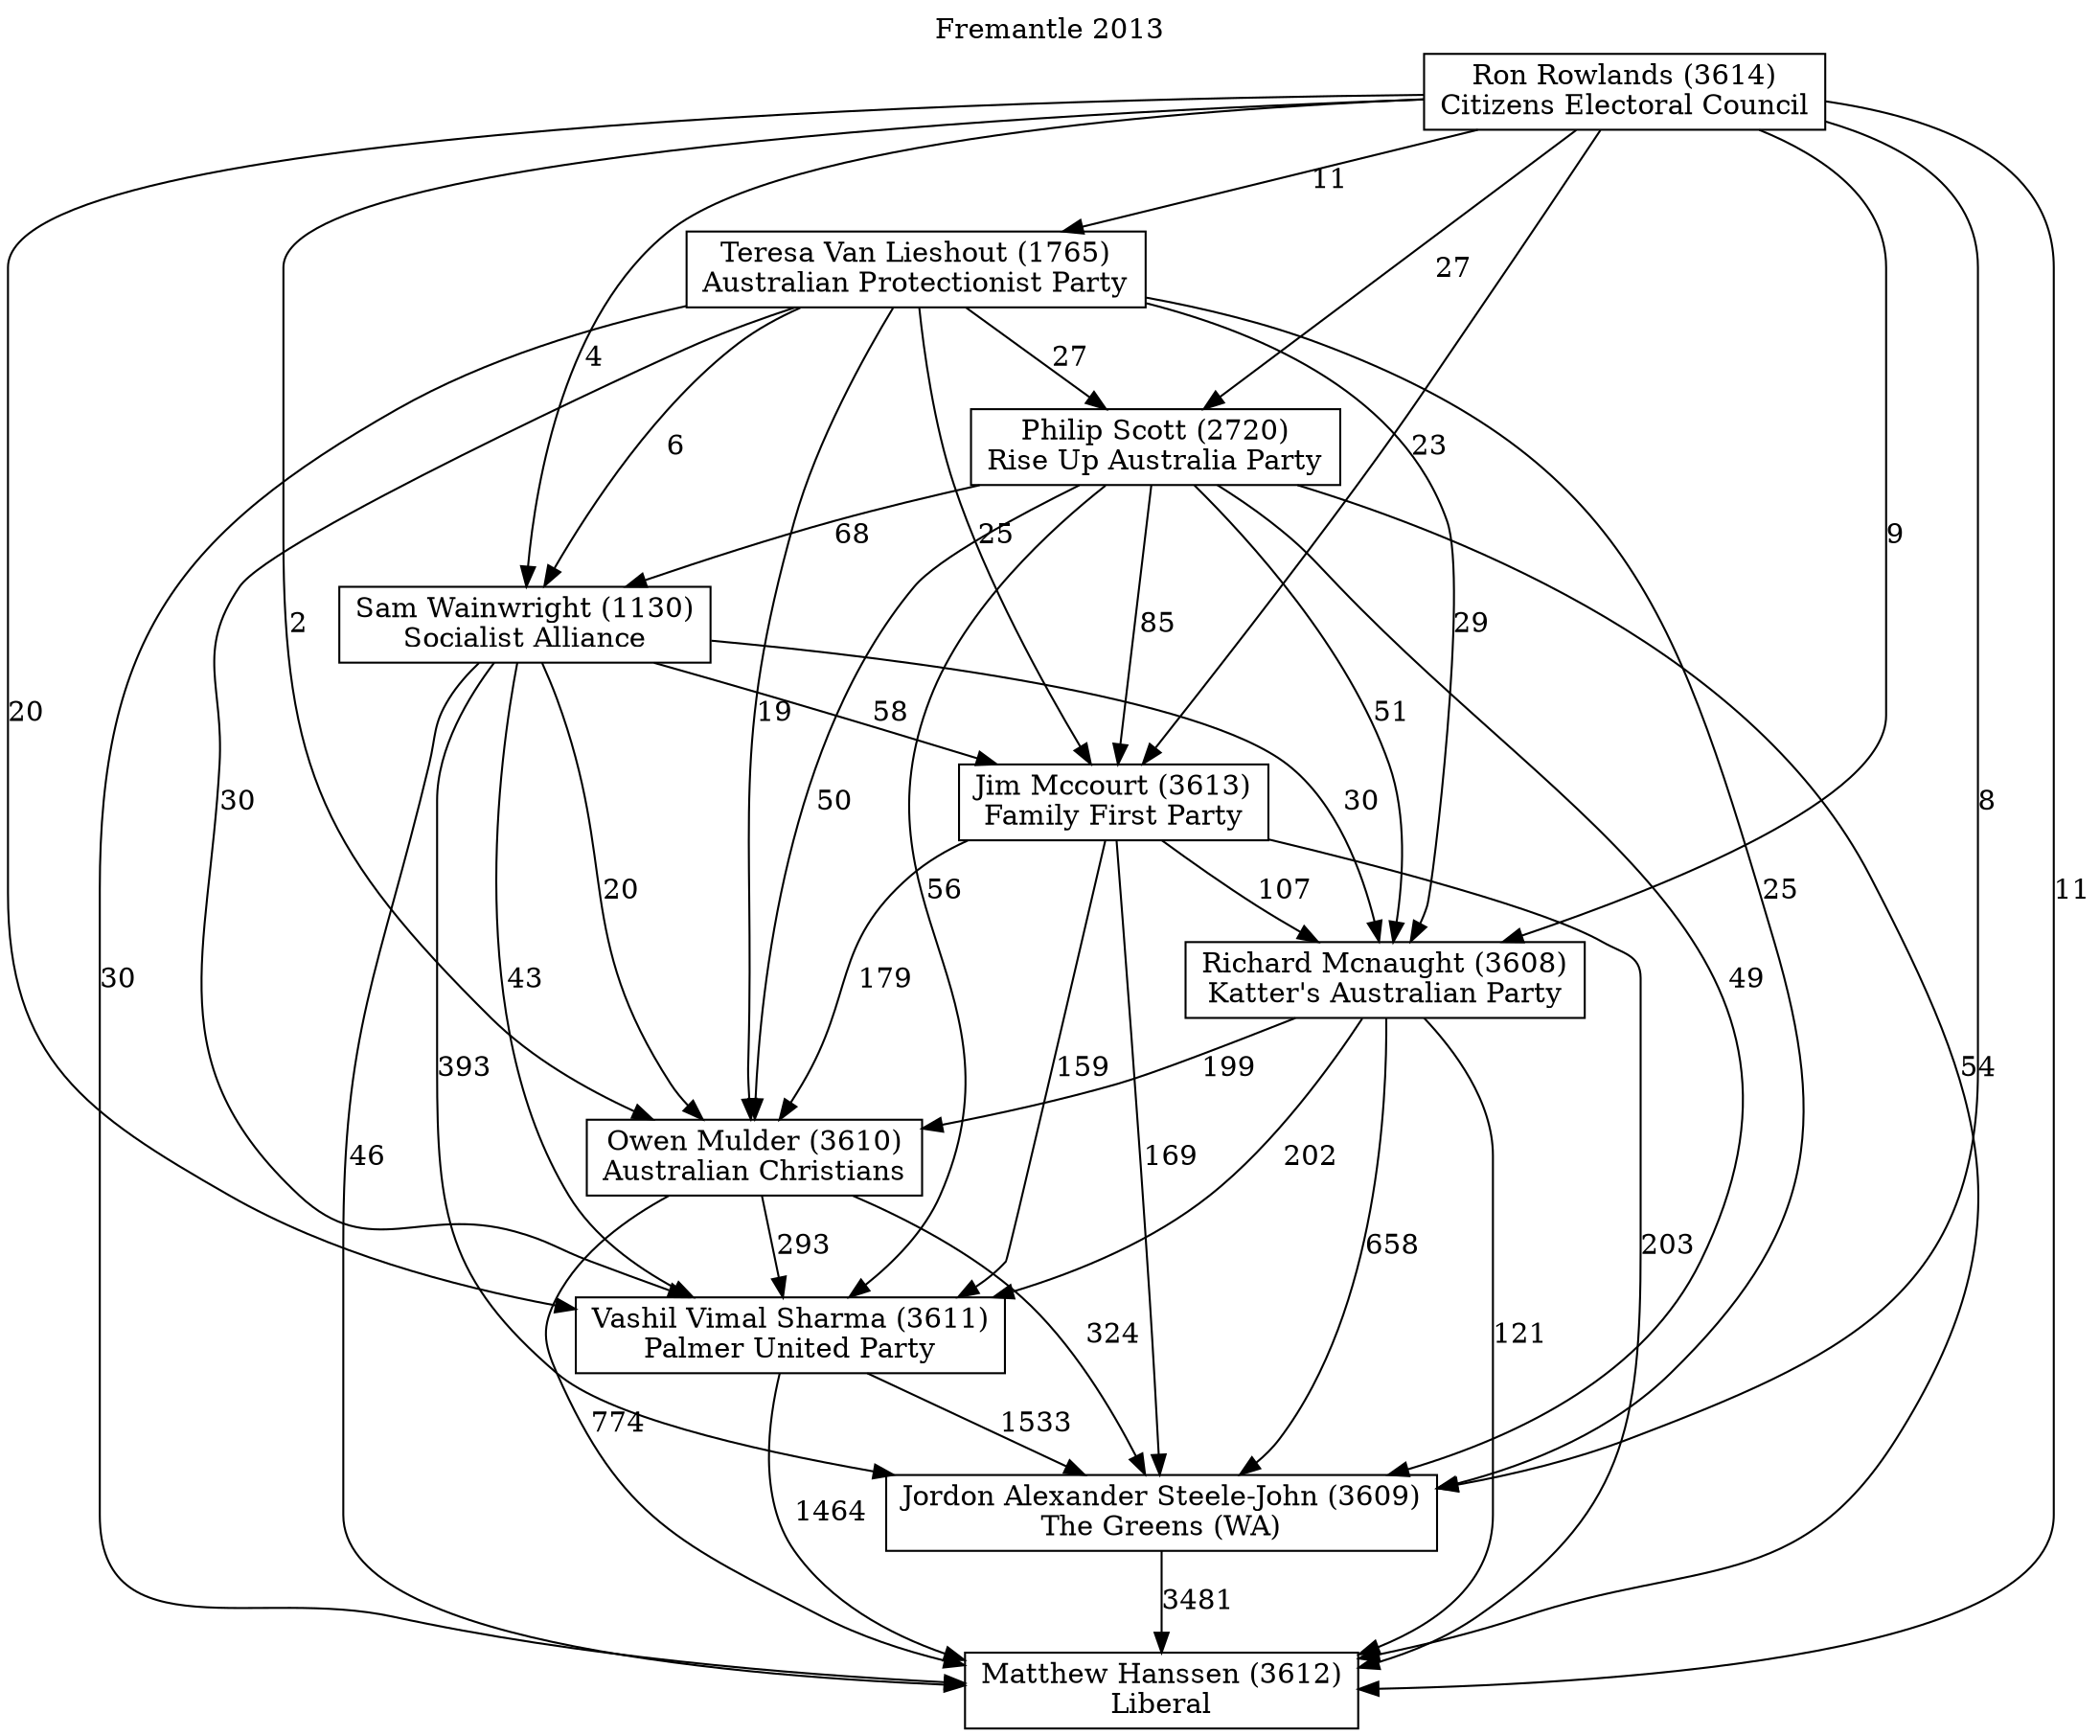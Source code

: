 // House preference flow
digraph "Matthew Hanssen (3612)_Fremantle_2013" {
	graph [label="Fremantle 2013" labelloc=t mclimit=10]
	node [shape=box]
	"Matthew Hanssen (3612)" [label="Matthew Hanssen (3612)
Liberal"]
	"Jordon Alexander Steele-John (3609)" [label="Jordon Alexander Steele-John (3609)
The Greens (WA)"]
	"Vashil Vimal Sharma (3611)" [label="Vashil Vimal Sharma (3611)
Palmer United Party"]
	"Owen Mulder (3610)" [label="Owen Mulder (3610)
Australian Christians"]
	"Richard Mcnaught (3608)" [label="Richard Mcnaught (3608)
Katter's Australian Party"]
	"Jim Mccourt (3613)" [label="Jim Mccourt (3613)
Family First Party"]
	"Sam Wainwright (1130)" [label="Sam Wainwright (1130)
Socialist Alliance"]
	"Philip Scott (2720)" [label="Philip Scott (2720)
Rise Up Australia Party"]
	"Teresa Van Lieshout (1765)" [label="Teresa Van Lieshout (1765)
Australian Protectionist Party"]
	"Ron Rowlands (3614)" [label="Ron Rowlands (3614)
Citizens Electoral Council"]
	"Jordon Alexander Steele-John (3609)" -> "Matthew Hanssen (3612)" [label=3481]
	"Vashil Vimal Sharma (3611)" -> "Jordon Alexander Steele-John (3609)" [label=1533]
	"Owen Mulder (3610)" -> "Vashil Vimal Sharma (3611)" [label=293]
	"Richard Mcnaught (3608)" -> "Owen Mulder (3610)" [label=199]
	"Jim Mccourt (3613)" -> "Richard Mcnaught (3608)" [label=107]
	"Sam Wainwright (1130)" -> "Jim Mccourt (3613)" [label=58]
	"Philip Scott (2720)" -> "Sam Wainwright (1130)" [label=68]
	"Teresa Van Lieshout (1765)" -> "Philip Scott (2720)" [label=27]
	"Ron Rowlands (3614)" -> "Teresa Van Lieshout (1765)" [label=11]
	"Vashil Vimal Sharma (3611)" -> "Matthew Hanssen (3612)" [label=1464]
	"Owen Mulder (3610)" -> "Matthew Hanssen (3612)" [label=774]
	"Richard Mcnaught (3608)" -> "Matthew Hanssen (3612)" [label=121]
	"Jim Mccourt (3613)" -> "Matthew Hanssen (3612)" [label=203]
	"Sam Wainwright (1130)" -> "Matthew Hanssen (3612)" [label=46]
	"Philip Scott (2720)" -> "Matthew Hanssen (3612)" [label=54]
	"Teresa Van Lieshout (1765)" -> "Matthew Hanssen (3612)" [label=30]
	"Ron Rowlands (3614)" -> "Matthew Hanssen (3612)" [label=11]
	"Ron Rowlands (3614)" -> "Philip Scott (2720)" [label=27]
	"Teresa Van Lieshout (1765)" -> "Sam Wainwright (1130)" [label=6]
	"Ron Rowlands (3614)" -> "Sam Wainwright (1130)" [label=4]
	"Philip Scott (2720)" -> "Jim Mccourt (3613)" [label=85]
	"Teresa Van Lieshout (1765)" -> "Jim Mccourt (3613)" [label=25]
	"Ron Rowlands (3614)" -> "Jim Mccourt (3613)" [label=23]
	"Sam Wainwright (1130)" -> "Richard Mcnaught (3608)" [label=30]
	"Philip Scott (2720)" -> "Richard Mcnaught (3608)" [label=51]
	"Teresa Van Lieshout (1765)" -> "Richard Mcnaught (3608)" [label=29]
	"Ron Rowlands (3614)" -> "Richard Mcnaught (3608)" [label=9]
	"Jim Mccourt (3613)" -> "Owen Mulder (3610)" [label=179]
	"Sam Wainwright (1130)" -> "Owen Mulder (3610)" [label=20]
	"Philip Scott (2720)" -> "Owen Mulder (3610)" [label=50]
	"Teresa Van Lieshout (1765)" -> "Owen Mulder (3610)" [label=19]
	"Ron Rowlands (3614)" -> "Owen Mulder (3610)" [label=2]
	"Richard Mcnaught (3608)" -> "Vashil Vimal Sharma (3611)" [label=202]
	"Jim Mccourt (3613)" -> "Vashil Vimal Sharma (3611)" [label=159]
	"Sam Wainwright (1130)" -> "Vashil Vimal Sharma (3611)" [label=43]
	"Philip Scott (2720)" -> "Vashil Vimal Sharma (3611)" [label=56]
	"Teresa Van Lieshout (1765)" -> "Vashil Vimal Sharma (3611)" [label=30]
	"Ron Rowlands (3614)" -> "Vashil Vimal Sharma (3611)" [label=20]
	"Owen Mulder (3610)" -> "Jordon Alexander Steele-John (3609)" [label=324]
	"Richard Mcnaught (3608)" -> "Jordon Alexander Steele-John (3609)" [label=658]
	"Jim Mccourt (3613)" -> "Jordon Alexander Steele-John (3609)" [label=169]
	"Sam Wainwright (1130)" -> "Jordon Alexander Steele-John (3609)" [label=393]
	"Philip Scott (2720)" -> "Jordon Alexander Steele-John (3609)" [label=49]
	"Teresa Van Lieshout (1765)" -> "Jordon Alexander Steele-John (3609)" [label=25]
	"Ron Rowlands (3614)" -> "Jordon Alexander Steele-John (3609)" [label=8]
}

